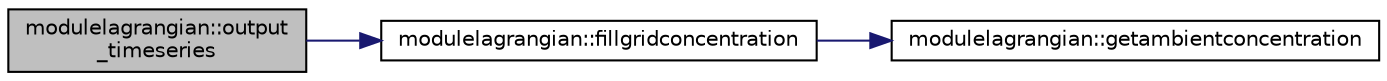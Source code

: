 digraph "modulelagrangian::output_timeseries"
{
 // LATEX_PDF_SIZE
  edge [fontname="Helvetica",fontsize="10",labelfontname="Helvetica",labelfontsize="10"];
  node [fontname="Helvetica",fontsize="10",shape=record];
  rankdir="LR";
  Node1 [label="modulelagrangian::output\l_timeseries",height=0.2,width=0.4,color="black", fillcolor="grey75", style="filled", fontcolor="black",tooltip=" "];
  Node1 -> Node2 [color="midnightblue",fontsize="10",style="solid"];
  Node2 [label="modulelagrangian::fillgridconcentration",height=0.2,width=0.4,color="black", fillcolor="white", style="filled",URL="$namespacemodulelagrangian.html#a841c52a7705b666c34f7c0874d5c88d6",tooltip=" "];
  Node2 -> Node3 [color="midnightblue",fontsize="10",style="solid"];
  Node3 [label="modulelagrangian::getambientconcentration",height=0.2,width=0.4,color="black", fillcolor="white", style="filled",URL="$namespacemodulelagrangian.html#a379f0c8ed7aad4570a94ad678e1dea6e",tooltip=" "];
}
